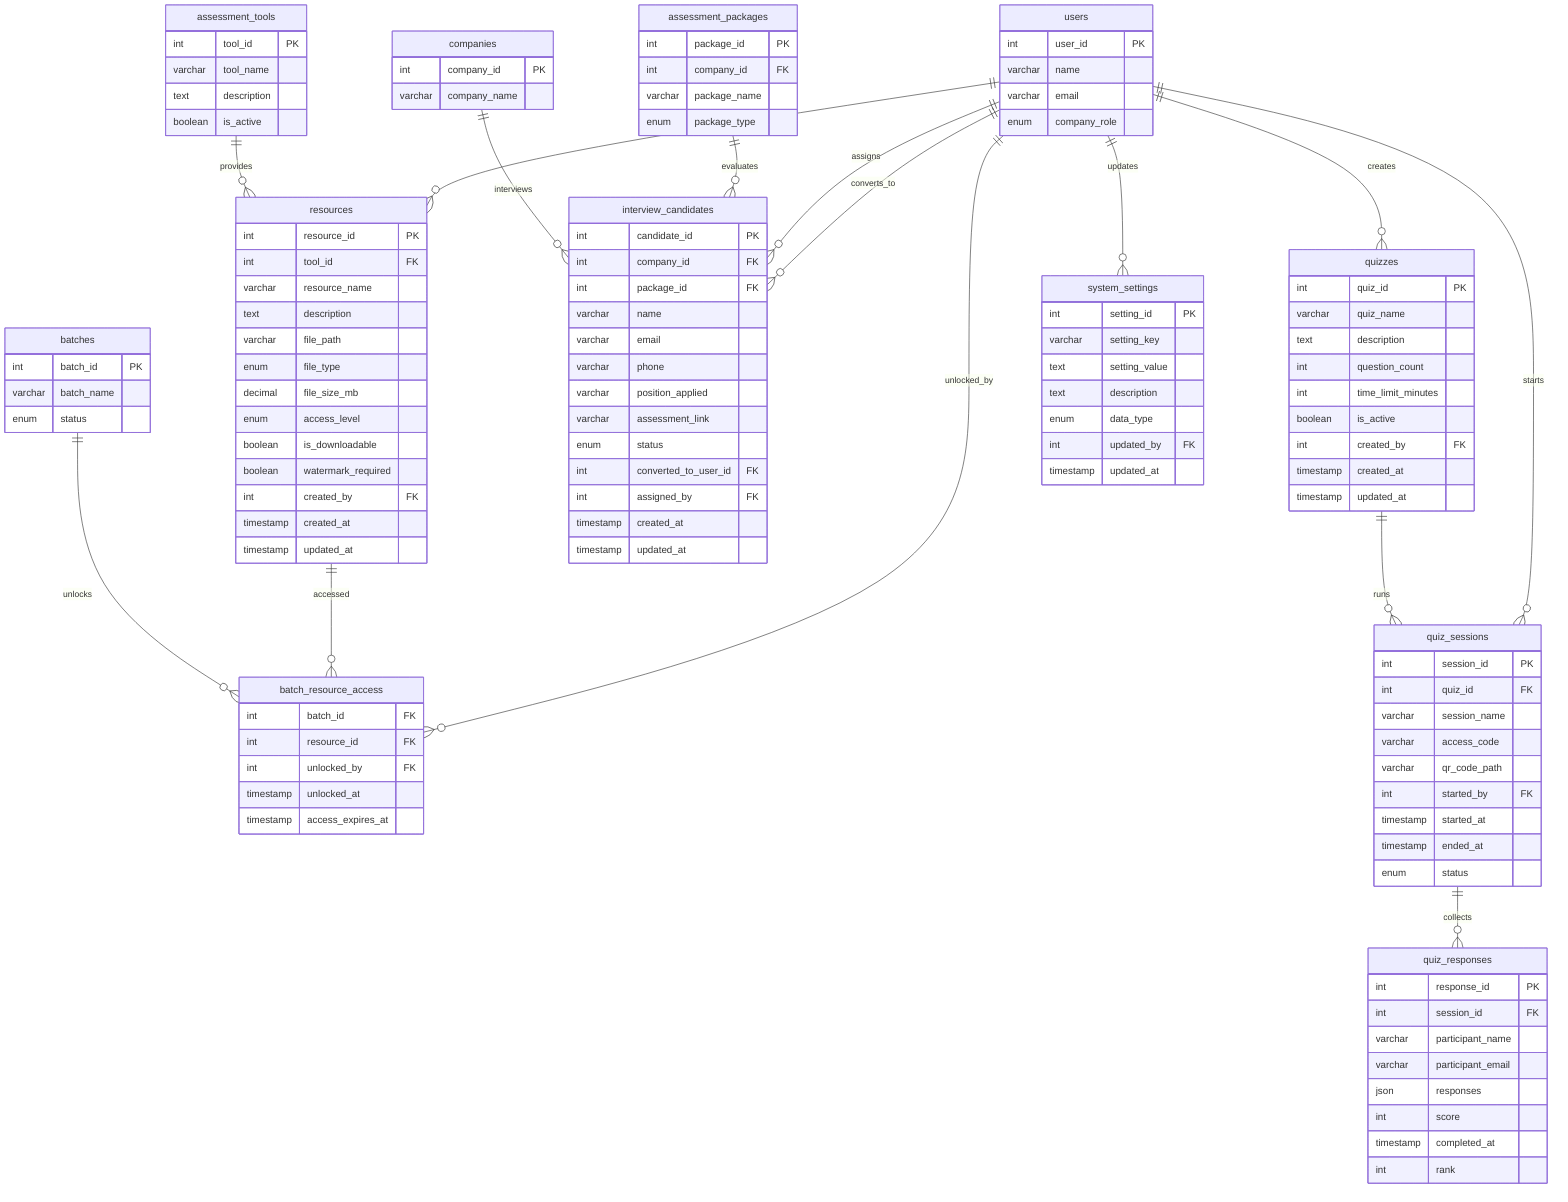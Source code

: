 erDiagram
  %% Content, Resources & Quiz Module
  
  users {
    int user_id PK
    varchar name
    varchar email
    enum company_role
  }

  batches {
    int batch_id PK
    varchar batch_name
    enum status
  }

  assessment_tools {
    int tool_id PK
    varchar tool_name
    text description
    boolean is_active
  }

  resources {
    int resource_id PK
    int tool_id FK
    varchar resource_name
    text description
    varchar file_path
    enum file_type
    decimal file_size_mb
    enum access_level
    boolean is_downloadable
    boolean watermark_required
    int created_by FK
    timestamp created_at
    timestamp updated_at
  }

  batch_resource_access {
    int batch_id FK
    int resource_id FK
    int unlocked_by FK
    timestamp unlocked_at
    timestamp access_expires_at
  }

  companies {
    int company_id PK
    varchar company_name
  }

  assessment_packages {
    int package_id PK
    int company_id FK
    varchar package_name
    enum package_type
  }

  interview_candidates {
    int candidate_id PK
    int company_id FK
    int package_id FK
    varchar name
    varchar email
    varchar phone
    varchar position_applied
    varchar assessment_link
    enum status
    int converted_to_user_id FK
    int assigned_by FK
    timestamp created_at
    timestamp updated_at
  }

  quizzes {
    int quiz_id PK
    varchar quiz_name
    text description
    int question_count
    int time_limit_minutes
    boolean is_active
    int created_by FK
    timestamp created_at
    timestamp updated_at
  }

  quiz_sessions {
    int session_id PK
    int quiz_id FK
    varchar session_name
    varchar access_code
    varchar qr_code_path
    int started_by FK
    timestamp started_at
    timestamp ended_at
    enum status
  }

  quiz_responses {
    int response_id PK
    int session_id FK
    varchar participant_name
    varchar participant_email
    json responses
    int score
    timestamp completed_at
    int rank
  }

  system_settings {
    int setting_id PK
    varchar setting_key
    text setting_value
    text description
    enum data_type
    int updated_by FK
    timestamp updated_at
  }

  %% Relationships - Resources
  assessment_tools ||--o{ resources : "provides"
  users ||--o{ resources : "uploads"
  batches ||--o{ batch_resource_access : "unlocks"
  resources ||--o{ batch_resource_access : "accessed"
  users ||--o{ batch_resource_access : "unlocked_by"

  %% Relationships - Candidates
  companies ||--o{ interview_candidates : "interviews"
  assessment_packages ||--o{ interview_candidates : "evaluates"
  users ||--o{ interview_candidates : "assigns"
  users ||--o{ interview_candidates : "converts_to"

  %% Relationships - Quizzes
  users ||--o{ quizzes : "creates"
  quizzes ||--o{ quiz_sessions : "runs"
  users ||--o{ quiz_sessions : "starts"
  quiz_sessions ||--o{ quiz_responses : "collects"

  %% Relationships - System
  users ||--o{ system_settings : "updates"